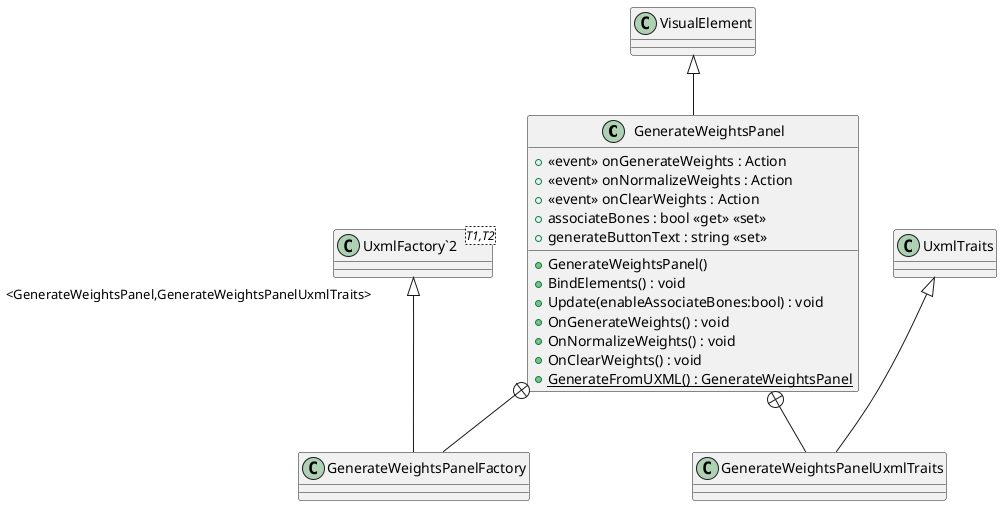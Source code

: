 @startuml
class GenerateWeightsPanel {
    +  <<event>> onGenerateWeights : Action 
    +  <<event>> onNormalizeWeights : Action 
    +  <<event>> onClearWeights : Action 
    + associateBones : bool <<get>> <<set>>
    + GenerateWeightsPanel()
    + BindElements() : void
    + generateButtonText : string <<set>>
    + Update(enableAssociateBones:bool) : void
    + OnGenerateWeights() : void
    + OnNormalizeWeights() : void
    + OnClearWeights() : void
    + {static} GenerateFromUXML() : GenerateWeightsPanel
}
class GenerateWeightsPanelFactory {
}
class GenerateWeightsPanelUxmlTraits {
}
class "UxmlFactory`2"<T1,T2> {
}
VisualElement <|-- GenerateWeightsPanel
GenerateWeightsPanel +-- GenerateWeightsPanelFactory
"UxmlFactory`2" "<GenerateWeightsPanel,GenerateWeightsPanelUxmlTraits>" <|-- GenerateWeightsPanelFactory
GenerateWeightsPanel +-- GenerateWeightsPanelUxmlTraits
UxmlTraits <|-- GenerateWeightsPanelUxmlTraits
@enduml
